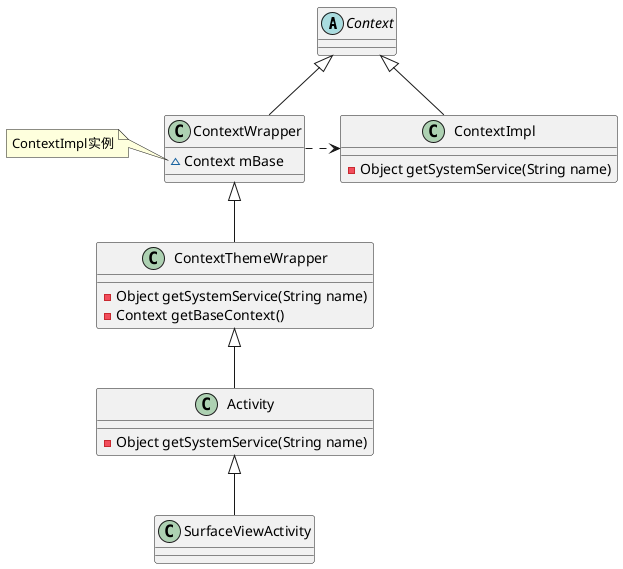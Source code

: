 @startuml
'https://plantuml.com/class-diagram

abstract class Context

class ContextImpl {
    - Object getSystemService(String name)
}

class ContextWrapper {
    ~ Context mBase
}
note left of ContextWrapper::mBase
  ContextImpl实例
end note

class ContextThemeWrapper{
    - Object getSystemService(String name)
    - Context getBaseContext()
}
class Activity {
    - Object getSystemService(String name)
}
class SurfaceViewActivity

Context <|-- ContextWrapper
Context <|-- ContextImpl
ContextWrapper <|-- ContextThemeWrapper
ContextThemeWrapper <|-- Activity
Activity <|-- SurfaceViewActivity

ContextWrapper .> ContextImpl

@enduml